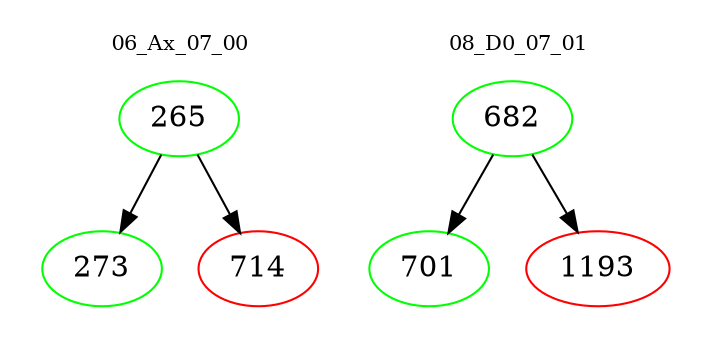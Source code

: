 digraph{
subgraph cluster_0 {
color = white
label = "06_Ax_07_00";
fontsize=10;
T0_265 [label="265", color="green"]
T0_265 -> T0_273 [color="black"]
T0_273 [label="273", color="green"]
T0_265 -> T0_714 [color="black"]
T0_714 [label="714", color="red"]
}
subgraph cluster_1 {
color = white
label = "08_D0_07_01";
fontsize=10;
T1_682 [label="682", color="green"]
T1_682 -> T1_701 [color="black"]
T1_701 [label="701", color="green"]
T1_682 -> T1_1193 [color="black"]
T1_1193 [label="1193", color="red"]
}
}
